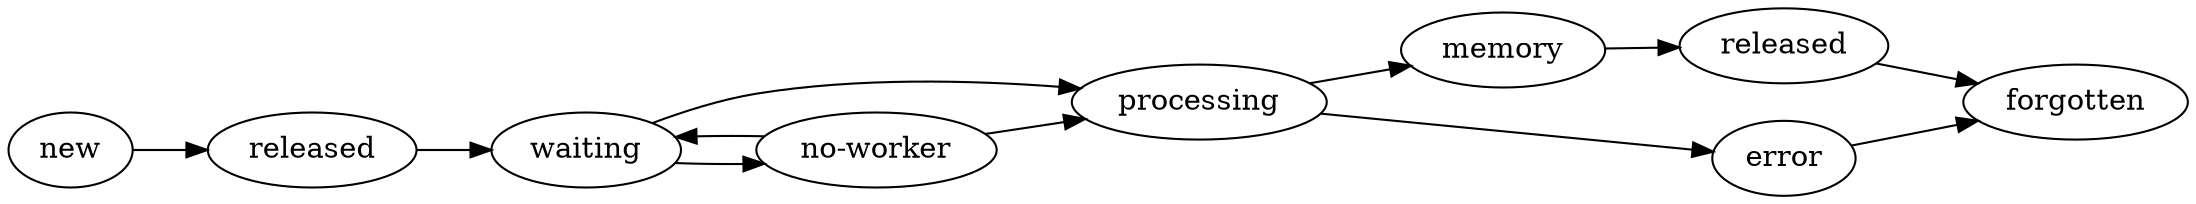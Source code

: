 digraph{
    graph [
        bgcolor="#FFFFFFF00",
        rankdir=LR,
        ];
    released1 [label=released];
    released2 [label=released];
    new -> released1;
    released1 -> waiting;
    waiting -> processing;
    waiting -> "no-worker";
    "no-worker" -> waiting;
    "no-worker" -> processing;
    processing -> memory;
    processing -> error;
    error -> forgotten;
    memory -> released2;
    released2 -> forgotten;
}
